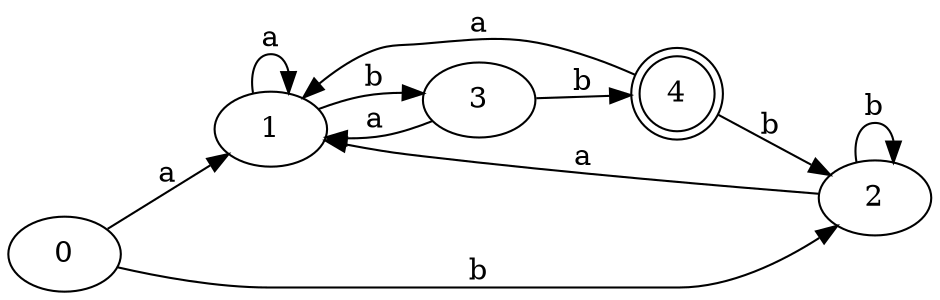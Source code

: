 digraph Automata {
	rankdir=LR
	0 [label=0]
	0 -> 1 [label=a]
	0 -> 2 [label=b]
	1 [label=1]
	1 -> 1 [label=a]
	1 -> 3 [label=b]
	2 [label=2]
	2 -> 1 [label=a]
	2 -> 2 [label=b]
	3 [label=3]
	3 -> 1 [label=a]
	3 -> 4 [label=b]
	4 [label=4 shape=doublecircle]
	4 -> 1 [label=a]
	4 -> 2 [label=b]
}
